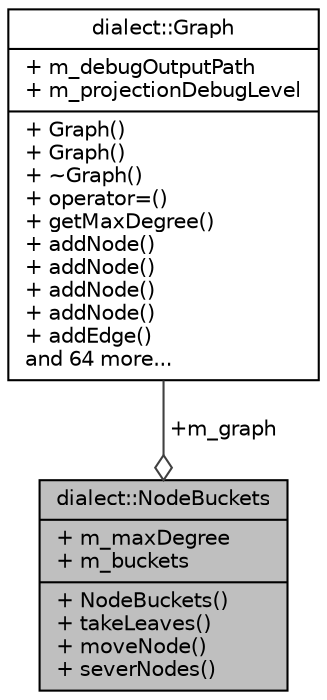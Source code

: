 digraph "dialect::NodeBuckets"
{
  edge [fontname="Helvetica",fontsize="10",labelfontname="Helvetica",labelfontsize="10"];
  node [fontname="Helvetica",fontsize="10",shape=record];
  Node1 [label="{dialect::NodeBuckets\n|+ m_maxDegree\l+ m_buckets\l|+ NodeBuckets()\l+ takeLeaves()\l+ moveNode()\l+ severNodes()\l}",height=0.2,width=0.4,color="black", fillcolor="grey75", style="filled", fontcolor="black"];
  Node2 -> Node1 [color="grey25",fontsize="10",style="solid",label=" +m_graph" ,arrowhead="odiamond",fontname="Helvetica"];
  Node2 [label="{dialect::Graph\n|+ m_debugOutputPath\l+ m_projectionDebugLevel\l|+ Graph()\l+ Graph()\l+ ~Graph()\l+ operator=()\l+ getMaxDegree()\l+ addNode()\l+ addNode()\l+ addNode()\l+ addNode()\l+ addEdge()\land 64 more...\l}",height=0.2,width=0.4,color="black", fillcolor="white", style="filled",URL="$classdialect_1_1Graph.html",tooltip="The Graph class represents graphs consisting of nodes and edges. "];
}
